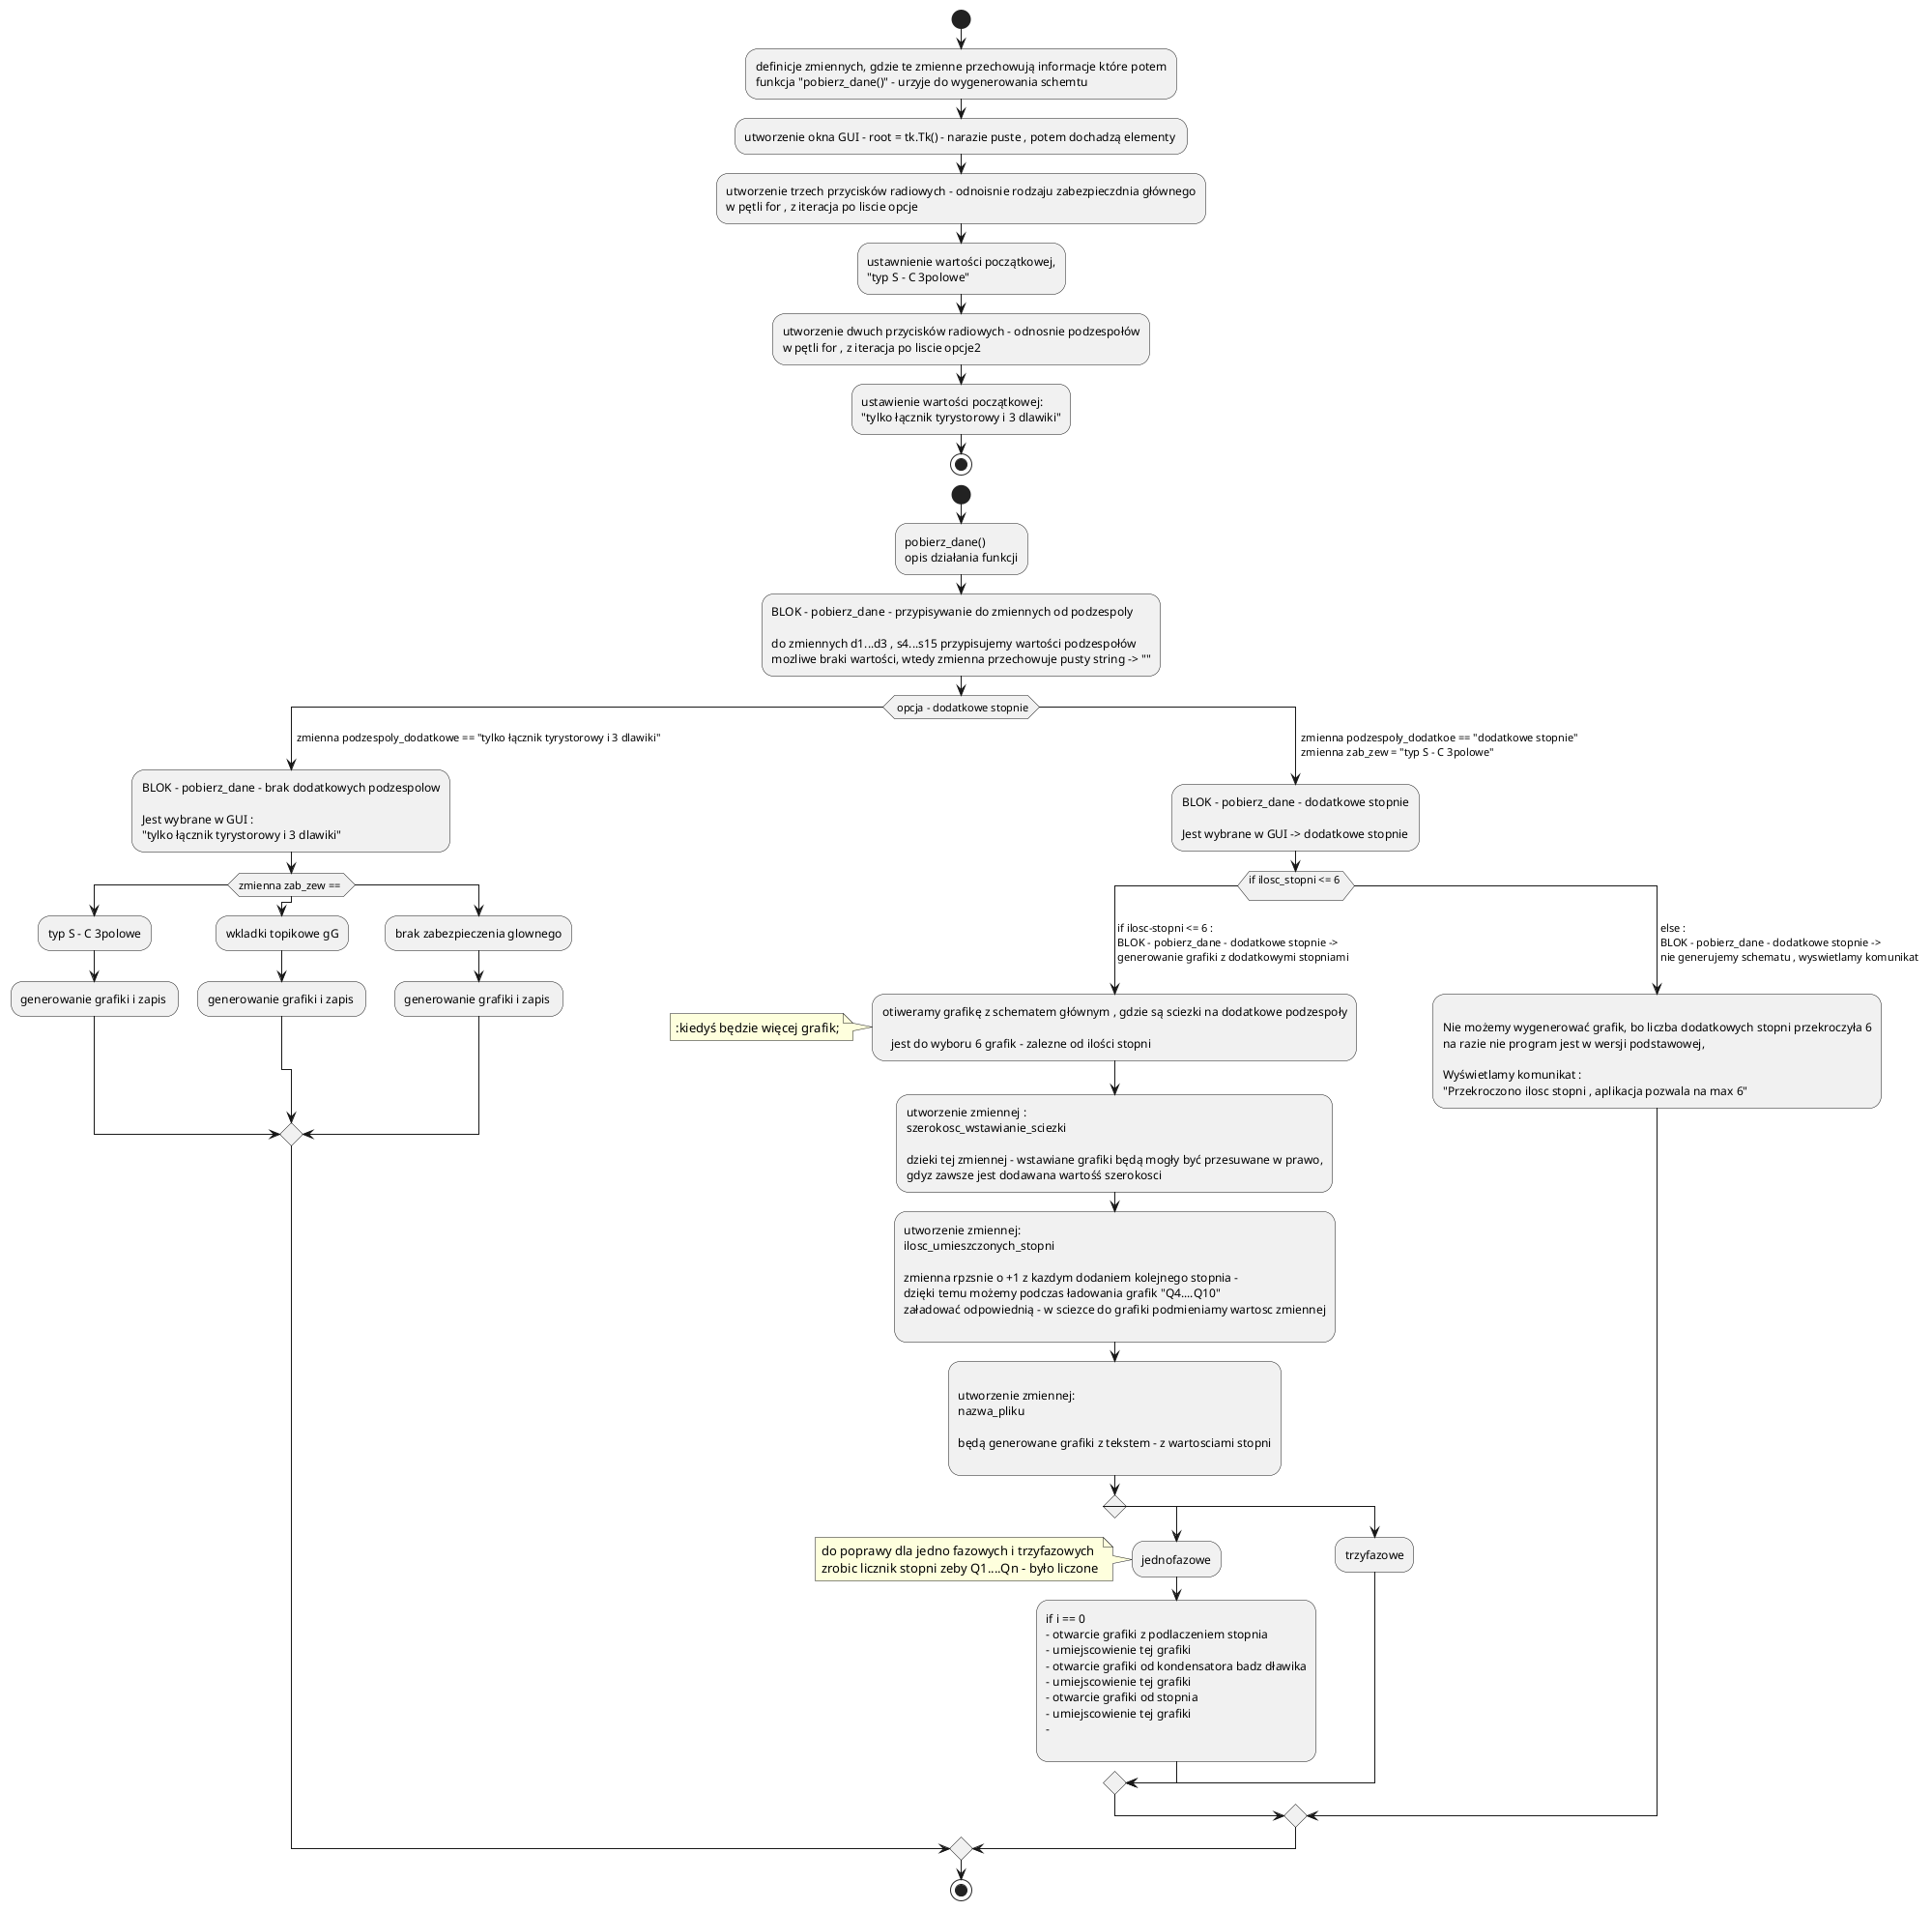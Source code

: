@startuml

start
:definicje zmiennych, gdzie te zmienne przechowują informacje które potem
funkcja "pobierz_dane()" - urzyje do wygenerowania schemtu;
:utworzenie okna GUI - root = tk.Tk() - narazie puste , potem dochadzą elementy ;
:utworzenie trzech przycisków radiowych - odnoisnie rodzaju zabezpieczdnia głównego
w pętli for , z iteracja po liscie opcje;
:ustawnienie wartości początkowej,
"typ S - C 3polowe";
:utworzenie dwuch przycisków radiowych - odnosnie podzespołów
w pętli for , z iteracja po liscie opcje2;
:ustawienie wartości początkowej:
"tylko łącznik tyrystorowy i 3 dlawiki";
stop


start
:pobierz_dane()
opis działania funkcji;
:BLOK - pobierz_dane - przypisywanie do zmiennych od podzespoly

do zmiennych d1...d3 , s4...s15 przypisujemy wartości podzespołów
mozliwe braki wartości, wtedy zmienna przechowuje pusty string -> "";
switch( opcja - dodatkowe stopnie)
case(  zmienna podzespoly_dodatkowe == "tylko łącznik tyrystorowy i 3 dlawiki")
:BLOK - pobierz_dane - brak dodatkowych podzespolow

Jest wybrane w GUI :
"tylko łącznik tyrystorowy i 3 dlawiki";
switch(zmienna zab_zew == )
case()
:typ S - C 3polowe;
:generowanie grafiki i zapis ;
case()
:wkladki topikowe gG;
:generowanie grafiki i zapis ;
case()
:brak zabezpieczenia glownego;
:generowanie grafiki i zapis ;
endswitch
case(  zmienna podzespoly_dodatkoe == "dodatkowe stopnie"\n  zmienna zab_zew = "typ S - C 3polowe")
:BLOK - pobierz_dane - dodatkowe stopnie

Jest wybrane w GUI -> dodatkowe stopnie;
    switch(if ilosc_stopni <= 6 \n )
        case( if ilosc-stopni <= 6 : \n BLOK - pobierz_dane - dodatkowe stopnie -> \n generowanie grafiki z dodatkowymi stopniami )

            :otiweramy grafikę z schematem głównym , gdzie są sciezki na dodatkowe podzespoły

               jest do wyboru 6 grafik - zalezne od ilości stopni;
               note left
                :kiedyś będzie więcej grafik;
                endnote
            :utworzenie zmiennej :
            szerokosc_wstawianie_sciezki

            dzieki tej zmiennej - wstawiane grafiki będą mogły być przesuwane w prawo,
            gdyz zawsze jest dodawana wartośś szerokosci;
            :utworzenie zmiennej:
            ilosc_umieszczonych_stopni

            zmienna rpzsnie o +1 z kazdym dodaniem kolejnego stopnia -
            dzięki temu możemy podczas ładowania grafik "Q4....Q10"
            załadować odpowiednią - w sciezce do grafiki podmieniamy wartosc zmiennej
            ;
            :
            utworzenie zmiennej:
            nazwa_pliku

            będą generowane grafiki z tekstem - z wartosciami stopni
            ;
                switch()
                    case()
                        :jednofazowe;
                        note left
                        do poprawy dla jedno fazowych i trzyfazowych
                        zrobic licznik stopni zeby Q1....Qn - było liczone
                        endnote
                        :if i == 0
                        - otwarcie grafiki z podlaczeniem stopnia
                        - umiejscowienie tej grafiki
                        - otwarcie grafiki od kondensatora badz dławika
                        - umiejscowienie tej grafiki
                        - otwarcie grafiki od stopnia
                        - umiejscowienie tej grafiki
                        -
                        ;
                    case()
                        :trzyfazowe;
                endswitch
        case( else : \n BLOK - pobierz_dane - dodatkowe stopnie -> \n nie generujemy schematu , wyswietlamy komunikat )
            :
            Nie możemy wygenerować grafik, bo liczba dodatkowych stopni przekroczyła 6
            na razie nie program jest w wersji podstawowej,

            Wyświetlamy komunikat :
            "Przekroczono ilosc stopni , aplikacja pozwala na max 6";


endswitch


endswitch
stop

@enduml
